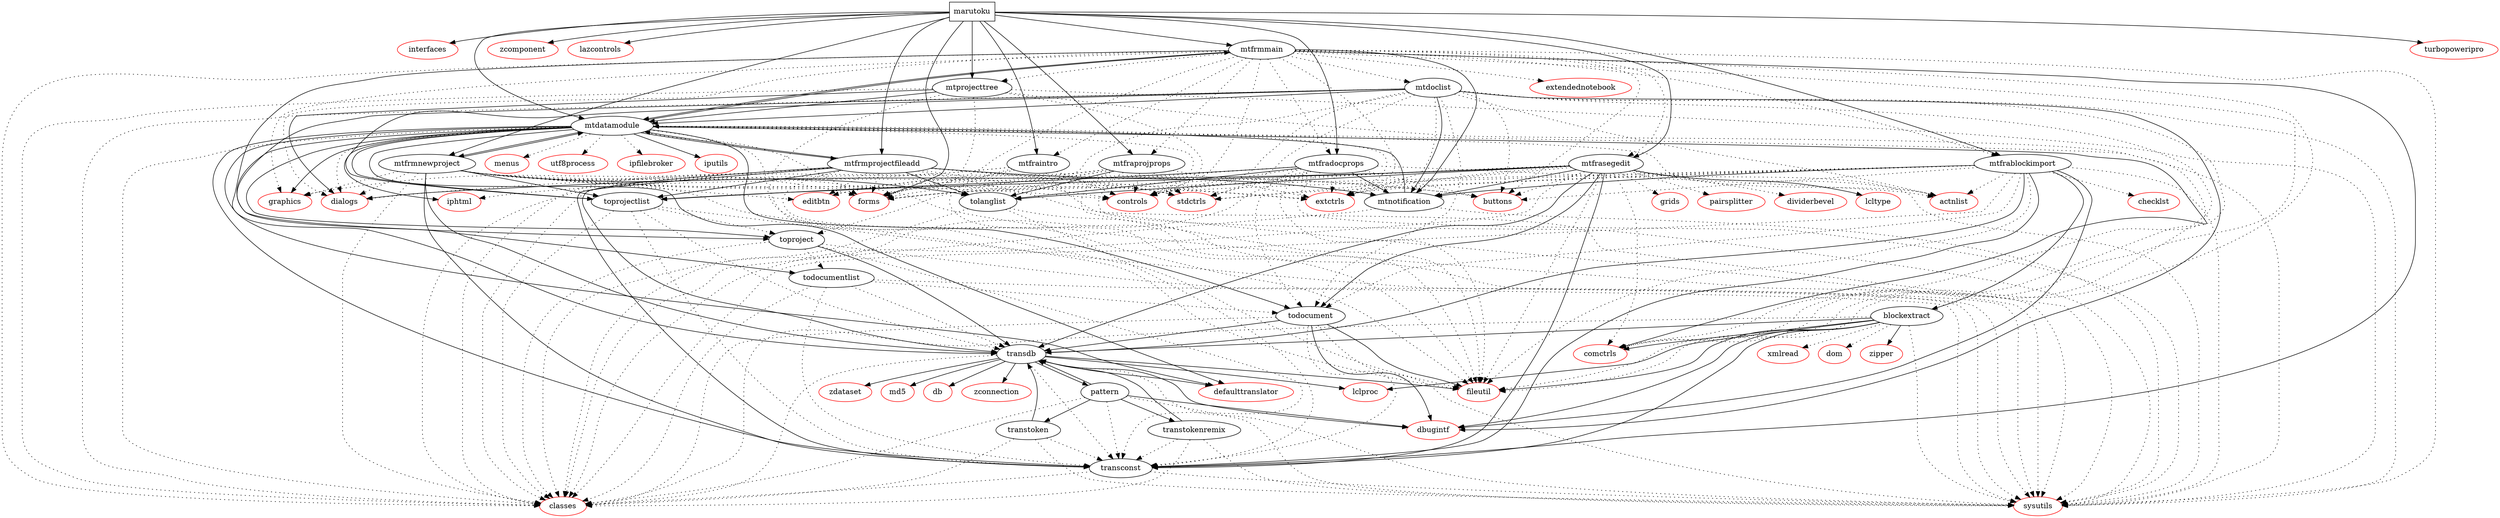 digraph output {
marutoku [shape=box]
marutoku->interfaces
interfaces [color=red]
marutoku->forms
forms [color=red]
marutoku->zcomponent
zcomponent [color=red]
marutoku->lazcontrols
lazcontrols [color=red]
marutoku->mtfrmmain
node [shape=ellipse]
edge [style=dotted]
mtfrmmain->classes
classes [color=red]
edge [style=dotted]
mtfrmmain->sysutils
sysutils [color=red]
edge [style=dotted]
mtfrmmain->fileutil
fileutil [color=red]
edge [style=dotted]
mtfrmmain->forms
edge [style=dotted]
mtfrmmain->controls
controls [color=red]
edge [style=dotted]
mtfrmmain->graphics
graphics [color=red]
edge [style=dotted]
mtfrmmain->dialogs
dialogs [color=red]
edge [style=dotted]
mtfrmmain->comctrls
comctrls [color=red]
edge [style=dotted]
mtfrmmain->buttons
buttons [color=red]
edge [style=dotted]
mtfrmmain->extctrls
extctrls [color=red]
edge [style=dotted]
mtfrmmain->mtprojecttree
node [shape=ellipse]
edge [style=dotted]
mtprojecttree->classes
edge [style=dotted]
mtprojecttree->sysutils
edge [style=dotted]
mtprojecttree->fileutil
edge [style=dotted]
mtprojecttree->forms
edge [style=dotted]
mtprojecttree->controls
edge [style=dotted]
mtprojecttree->comctrls
edge [style=solid]
mtprojecttree->dialogs
edge [style=solid]
mtprojecttree->mtdatamodule
node [shape=ellipse]
edge [style=dotted]
mtdatamodule->classes
edge [style=dotted]
mtdatamodule->sysutils
edge [style=dotted]
mtdatamodule->fileutil
edge [style=dotted]
mtdatamodule->actnlist
actnlist [color=red]
edge [style=dotted]
mtdatamodule->menus
menus [color=red]
edge [style=dotted]
mtdatamodule->forms
edge [style=dotted]
mtdatamodule->controls
edge [style=dotted]
mtdatamodule->dialogs
edge [style=dotted]
mtdatamodule->extctrls
edge [style=dotted]
mtdatamodule->utf8process
utf8process [color=red]
edge [style=dotted]
mtdatamodule->ipfilebroker
ipfilebroker [color=red]
edge [style=solid]
mtdatamodule->mtfrmmain
edge [style=solid]
mtdatamodule->iputils
iputils [color=red]
edge [style=solid]
mtdatamodule->iphtml
iphtml [color=red]
edge [style=solid]
mtdatamodule->transdb
node [shape=ellipse]
edge [style=dotted]
transdb->classes
edge [style=dotted]
transdb->sysutils
edge [style=dotted]
transdb->transconst
node [shape=ellipse]
edge [style=dotted]
transconst->classes
edge [style=dotted]
transconst->sysutils
edge [style=solid]
transdb->md5
md5 [color=red]
edge [style=solid]
transdb->db
db [color=red]
edge [style=solid]
transdb->zconnection
zconnection [color=red]
edge [style=solid]
transdb->zdataset
zdataset [color=red]
edge [style=solid]
transdb->pattern
node [shape=ellipse]
edge [style=dotted]
pattern->classes
edge [style=dotted]
pattern->sysutils
edge [style=dotted]
pattern->transconst
edge [style=solid]
pattern->transtoken
node [shape=ellipse]
edge [style=dotted]
transtoken->classes
edge [style=dotted]
transtoken->sysutils
edge [style=dotted]
transtoken->transconst
edge [style=solid]
transtoken->transdb
edge [style=solid]
pattern->transtokenremix
node [shape=ellipse]
edge [style=dotted]
transtokenremix->classes
edge [style=dotted]
transtokenremix->sysutils
edge [style=dotted]
transtokenremix->transconst
edge [style=solid]
transtokenremix->transdb
edge [style=solid]
pattern->transdb
edge [style=solid]
pattern->dbugintf
dbugintf [color=red]
edge [style=solid]
transdb->dbugintf
edge [style=solid]
transdb->lclproc
lclproc [color=red]
edge [style=solid]
transdb->defaulttranslator
defaulttranslator [color=red]
edge [style=solid]
transdb->fileutil
edge [style=solid]
mtdatamodule->comctrls
edge [style=solid]
mtdatamodule->defaulttranslator
edge [style=solid]
mtdatamodule->graphics
edge [style=solid]
mtdatamodule->transconst
edge [style=solid]
mtdatamodule->mtfrmprojectfileadd
node [shape=ellipse]
edge [style=dotted]
mtfrmprojectfileadd->classes
edge [style=dotted]
mtfrmprojectfileadd->sysutils
edge [style=dotted]
mtfrmprojectfileadd->fileutil
edge [style=dotted]
mtfrmprojectfileadd->forms
edge [style=dotted]
mtfrmprojectfileadd->controls
edge [style=dotted]
mtfrmprojectfileadd->graphics
edge [style=dotted]
mtfrmprojectfileadd->dialogs
edge [style=dotted]
mtfrmprojectfileadd->extctrls
edge [style=dotted]
mtfrmprojectfileadd->stdctrls
stdctrls [color=red]
edge [style=dotted]
mtfrmprojectfileadd->editbtn
editbtn [color=red]
edge [style=dotted]
mtfrmprojectfileadd->buttons
edge [style=solid]
mtfrmprojectfileadd->transdb
edge [style=solid]
mtfrmprojectfileadd->mtdatamodule
edge [style=solid]
mtfrmprojectfileadd->toprojectlist
node [shape=ellipse]
edge [style=dotted]
toprojectlist->classes
edge [style=dotted]
toprojectlist->sysutils
edge [style=dotted]
toprojectlist->transdb
edge [style=dotted]
toprojectlist->toproject
node [shape=ellipse]
edge [style=dotted]
toproject->classes
edge [style=dotted]
toproject->sysutils
edge [style=dotted]
toproject->transconst
edge [style=dotted]
toproject->todocumentlist
node [shape=ellipse]
edge [style=dotted]
todocumentlist->classes
edge [style=dotted]
todocumentlist->sysutils
edge [style=dotted]
todocumentlist->transdb
edge [style=dotted]
todocumentlist->todocument
node [shape=ellipse]
edge [style=dotted]
todocument->classes
edge [style=dotted]
todocument->sysutils
edge [style=dotted]
todocument->transconst
edge [style=solid]
todocument->transdb
edge [style=solid]
todocument->dbugintf
edge [style=solid]
todocument->fileutil
edge [style=dotted]
todocumentlist->transconst
edge [style=solid]
toproject->transdb
edge [style=dotted]
toprojectlist->transconst
edge [style=solid]
mtfrmprojectfileadd->transconst
edge [style=solid]
mtfrmprojectfileadd->mtnotification
node [shape=ellipse]
edge [style=dotted]
mtnotification->classes
edge [style=dotted]
mtnotification->sysutils
edge [style=solid]
mtnotification->mtdatamodule
edge [style=solid]
mtfrmprojectfileadd->tolanglist
node [shape=ellipse]
edge [style=dotted]
tolanglist->classes
edge [style=dotted]
tolanglist->sysutils
edge [style=dotted]
tolanglist->transconst
edge [style=solid]
mtdatamodule->mtfrmnewproject
node [shape=ellipse]
edge [style=dotted]
mtfrmnewproject->classes
edge [style=dotted]
mtfrmnewproject->sysutils
edge [style=dotted]
mtfrmnewproject->fileutil
edge [style=dotted]
mtfrmnewproject->forms
edge [style=dotted]
mtfrmnewproject->controls
edge [style=dotted]
mtfrmnewproject->graphics
edge [style=dotted]
mtfrmnewproject->dialogs
edge [style=dotted]
mtfrmnewproject->extctrls
edge [style=dotted]
mtfrmnewproject->buttons
edge [style=dotted]
mtfrmnewproject->stdctrls
edge [style=dotted]
mtfrmnewproject->editbtn
edge [style=solid]
mtfrmnewproject->transdb
edge [style=solid]
mtfrmnewproject->transconst
edge [style=solid]
mtfrmnewproject->mtdatamodule
edge [style=solid]
mtfrmnewproject->toprojectlist
edge [style=solid]
mtfrmnewproject->tolanglist
edge [style=solid]
mtdatamodule->toproject
edge [style=solid]
mtdatamodule->todocument
edge [style=solid]
mtdatamodule->toprojectlist
edge [style=solid]
mtdatamodule->todocumentlist
edge [style=dotted]
mtfrmmain->mtfraintro
node [shape=ellipse]
edge [style=dotted]
mtfraintro->classes
edge [style=dotted]
mtfraintro->sysutils
edge [style=dotted]
mtfraintro->fileutil
edge [style=dotted]
mtfraintro->forms
edge [style=dotted]
mtfraintro->controls
edge [style=dotted]
mtfraintro->iphtml
edge [style=dotted]
mtfrmmain->mtfradocprops
node [shape=ellipse]
edge [style=dotted]
mtfradocprops->classes
edge [style=dotted]
mtfradocprops->sysutils
edge [style=dotted]
mtfradocprops->fileutil
edge [style=dotted]
mtfradocprops->forms
edge [style=dotted]
mtfradocprops->controls
edge [style=dotted]
mtfradocprops->extctrls
edge [style=dotted]
mtfradocprops->stdctrls
edge [style=dotted]
mtfradocprops->editbtn
edge [style=dotted]
mtfradocprops->buttons
edge [style=dotted]
mtfradocprops->actnlist
edge [style=dotted]
mtfradocprops->todocument
edge [style=solid]
mtfradocprops->mtnotification
edge [style=solid]
mtfradocprops->tolanglist
edge [style=solid]
mtfradocprops->toprojectlist
edge [style=dotted]
mtfrmmain->mtfraprojprops
node [shape=ellipse]
edge [style=dotted]
mtfraprojprops->classes
edge [style=dotted]
mtfraprojprops->sysutils
edge [style=dotted]
mtfraprojprops->fileutil
edge [style=dotted]
mtfraprojprops->forms
edge [style=dotted]
mtfraprojprops->controls
edge [style=dotted]
mtfraprojprops->extctrls
edge [style=dotted]
mtfraprojprops->stdctrls
edge [style=dotted]
mtfraprojprops->editbtn
edge [style=dotted]
mtfraprojprops->toproject
edge [style=solid]
mtfraprojprops->tolanglist
edge [style=dotted]
mtfrmmain->mtdoclist
node [shape=ellipse]
edge [style=dotted]
mtdoclist->classes
edge [style=dotted]
mtdoclist->sysutils
edge [style=dotted]
mtdoclist->fileutil
edge [style=dotted]
mtdoclist->forms
edge [style=dotted]
mtdoclist->controls
edge [style=dotted]
mtdoclist->stdctrls
edge [style=dotted]
mtdoclist->extctrls
edge [style=dotted]
mtdoclist->comctrls
edge [style=dotted]
mtdoclist->buttons
edge [style=dotted]
mtdoclist->actnlist
edge [style=dotted]
mtdoclist->todocument
edge [style=solid]
mtdoclist->toprojectlist
edge [style=solid]
mtdoclist->toproject
edge [style=solid]
mtdoclist->mtnotification
edge [style=solid]
mtdoclist->mtdatamodule
edge [style=solid]
mtdoclist->dbugintf
edge [style=dotted]
mtfrmmain->mtfrablockimport
node [shape=ellipse]
edge [style=dotted]
mtfrablockimport->classes
edge [style=dotted]
mtfrablockimport->sysutils
edge [style=dotted]
mtfrablockimport->fileutil
edge [style=dotted]
mtfrablockimport->forms
edge [style=dotted]
mtfrablockimport->controls
edge [style=dotted]
mtfrablockimport->checklst
checklst [color=red]
edge [style=dotted]
mtfrablockimport->extctrls
edge [style=dotted]
mtfrablockimport->buttons
edge [style=dotted]
mtfrablockimport->stdctrls
edge [style=dotted]
mtfrablockimport->actnlist
edge [style=dotted]
mtfrablockimport->todocument
edge [style=solid]
mtfrablockimport->dbugintf
edge [style=solid]
mtfrablockimport->blockextract
node [shape=ellipse]
edge [style=dotted]
blockextract->classes
edge [style=dotted]
blockextract->sysutils
edge [style=dotted]
blockextract->xmlread
xmlread [color=red]
edge [style=dotted]
blockextract->dom
dom [color=red]
edge [style=solid]
blockextract->dbugintf
edge [style=solid]
blockextract->transconst
edge [style=solid]
blockextract->zipper
zipper [color=red]
edge [style=solid]
blockextract->comctrls
edge [style=solid]
blockextract->lclproc
edge [style=solid]
blockextract->transdb
edge [style=solid]
blockextract->fileutil
edge [style=solid]
mtfrablockimport->mtnotification
edge [style=solid]
mtfrablockimport->transdb
edge [style=solid]
mtfrablockimport->transconst
edge [style=dotted]
mtfrmmain->mtfrasegedit
node [shape=ellipse]
edge [style=dotted]
mtfrasegedit->classes
edge [style=dotted]
mtfrasegedit->sysutils
edge [style=dotted]
mtfrasegedit->fileutil
edge [style=dotted]
mtfrasegedit->forms
edge [style=dotted]
mtfrasegedit->controls
edge [style=dotted]
mtfrasegedit->comctrls
edge [style=dotted]
mtfrasegedit->grids
grids [color=red]
edge [style=dotted]
mtfrasegedit->stdctrls
edge [style=dotted]
mtfrasegedit->pairsplitter
pairsplitter [color=red]
edge [style=dotted]
mtfrasegedit->buttons
edge [style=dotted]
mtfrasegedit->extctrls
edge [style=dotted]
mtfrasegedit->actnlist
edge [style=dotted]
mtfrasegedit->dividerbevel
dividerbevel [color=red]
edge [style=solid]
mtfrasegedit->todocument
edge [style=solid]
mtfrasegedit->transdb
edge [style=solid]
mtfrasegedit->transconst
edge [style=solid]
mtfrasegedit->mtnotification
edge [style=solid]
mtfrasegedit->dialogs
edge [style=solid]
mtfrasegedit->lcltype
lcltype [color=red]
edge [style=solid]
mtfrasegedit->toprojectlist
edge [style=solid]
mtfrasegedit->tolanglist
edge [style=dotted]
mtfrmmain->extendednotebook
extendednotebook [color=red]
edge [style=solid]
mtfrmmain->mtdatamodule
edge [style=solid]
mtfrmmain->defaulttranslator
edge [style=solid]
mtfrmmain->transconst
edge [style=solid]
mtfrmmain->mtnotification
marutoku->mtprojecttree
marutoku->mtfraintro
marutoku->turbopoweripro
turbopoweripro [color=red]
marutoku->mtdatamodule
marutoku->mtfrmprojectfileadd
marutoku->mtfrmnewproject
marutoku->mtfradocprops
marutoku->mtfraprojprops
marutoku->mtfrablockimport
marutoku->mtfrasegedit
}
